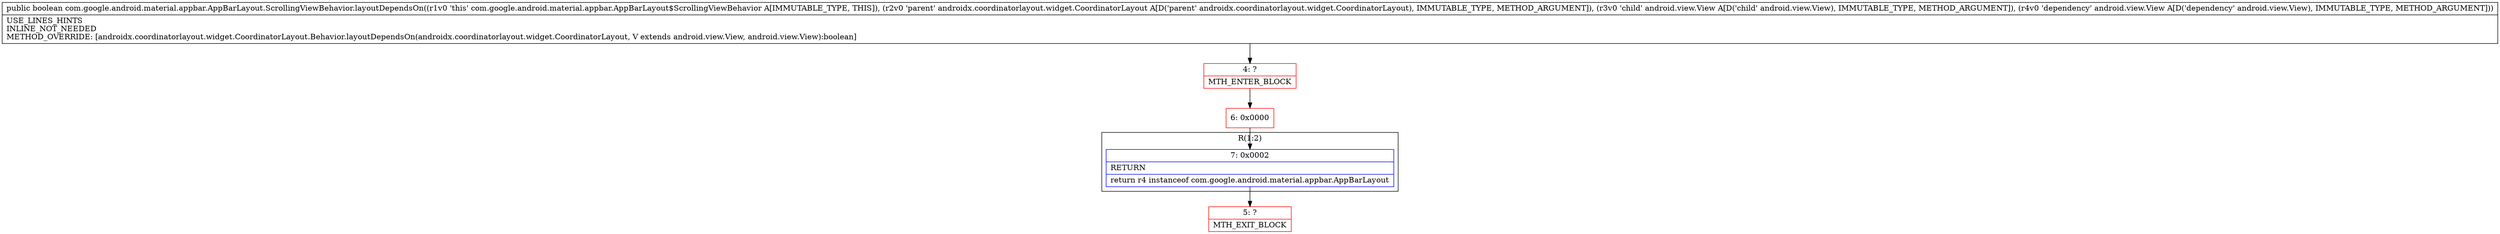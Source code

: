 digraph "CFG forcom.google.android.material.appbar.AppBarLayout.ScrollingViewBehavior.layoutDependsOn(Landroidx\/coordinatorlayout\/widget\/CoordinatorLayout;Landroid\/view\/View;Landroid\/view\/View;)Z" {
subgraph cluster_Region_1866193941 {
label = "R(1:2)";
node [shape=record,color=blue];
Node_7 [shape=record,label="{7\:\ 0x0002|RETURN\l|return r4 instanceof com.google.android.material.appbar.AppBarLayout\l}"];
}
Node_4 [shape=record,color=red,label="{4\:\ ?|MTH_ENTER_BLOCK\l}"];
Node_6 [shape=record,color=red,label="{6\:\ 0x0000}"];
Node_5 [shape=record,color=red,label="{5\:\ ?|MTH_EXIT_BLOCK\l}"];
MethodNode[shape=record,label="{public boolean com.google.android.material.appbar.AppBarLayout.ScrollingViewBehavior.layoutDependsOn((r1v0 'this' com.google.android.material.appbar.AppBarLayout$ScrollingViewBehavior A[IMMUTABLE_TYPE, THIS]), (r2v0 'parent' androidx.coordinatorlayout.widget.CoordinatorLayout A[D('parent' androidx.coordinatorlayout.widget.CoordinatorLayout), IMMUTABLE_TYPE, METHOD_ARGUMENT]), (r3v0 'child' android.view.View A[D('child' android.view.View), IMMUTABLE_TYPE, METHOD_ARGUMENT]), (r4v0 'dependency' android.view.View A[D('dependency' android.view.View), IMMUTABLE_TYPE, METHOD_ARGUMENT]))  | USE_LINES_HINTS\lINLINE_NOT_NEEDED\lMETHOD_OVERRIDE: [androidx.coordinatorlayout.widget.CoordinatorLayout.Behavior.layoutDependsOn(androidx.coordinatorlayout.widget.CoordinatorLayout, V extends android.view.View, android.view.View):boolean]\l}"];
MethodNode -> Node_4;Node_7 -> Node_5;
Node_4 -> Node_6;
Node_6 -> Node_7;
}

